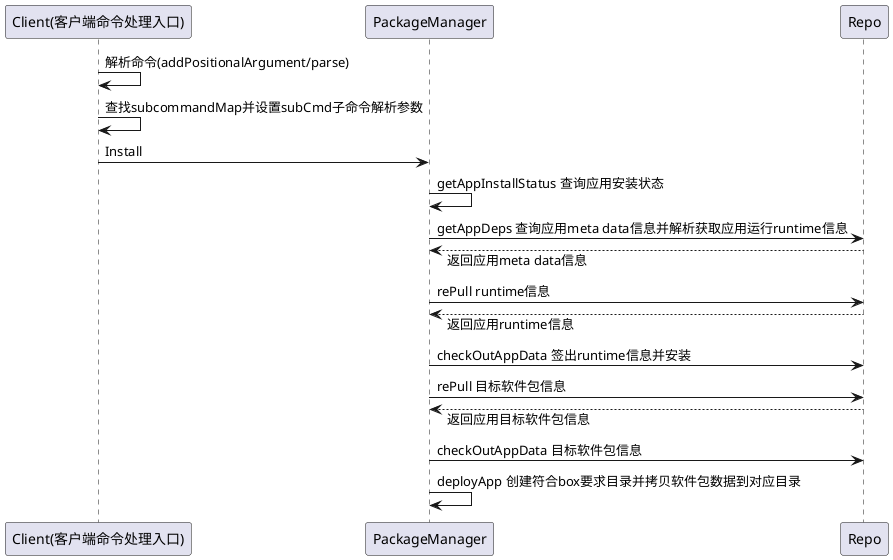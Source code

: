 @startuml
skinparam responseMessageBelowArrow true
"Client(客户端命令处理入口)" -> "Client(客户端命令处理入口)"  : 解析命令(addPositionalArgument/parse)
"Client(客户端命令处理入口)" -> "Client(客户端命令处理入口)"  : 查找subcommandMap并设置subCmd子命令解析参数
"Client(客户端命令处理入口)" -> PackageManager : Install
PackageManager -> PackageManager : getAppInstallStatus 查询应用安装状态
PackageManager -> Repo : getAppDeps 查询应用meta data信息并解析获取应用运行runtime信息
PackageManager <-- Repo : 返回应用meta data信息
PackageManager -> Repo : rePull runtime信息
PackageManager <-- Repo : 返回应用runtime信息
PackageManager -> Repo : checkOutAppData 签出runtime信息并安装
PackageManager -> Repo : rePull 目标软件包信息
PackageManager <-- Repo : 返回应用目标软件包信息
PackageManager -> Repo : checkOutAppData 目标软件包信息
PackageManager -> PackageManager : deployApp 创建符合box要求目录并拷贝软件包数据到对应目录
@enduml
